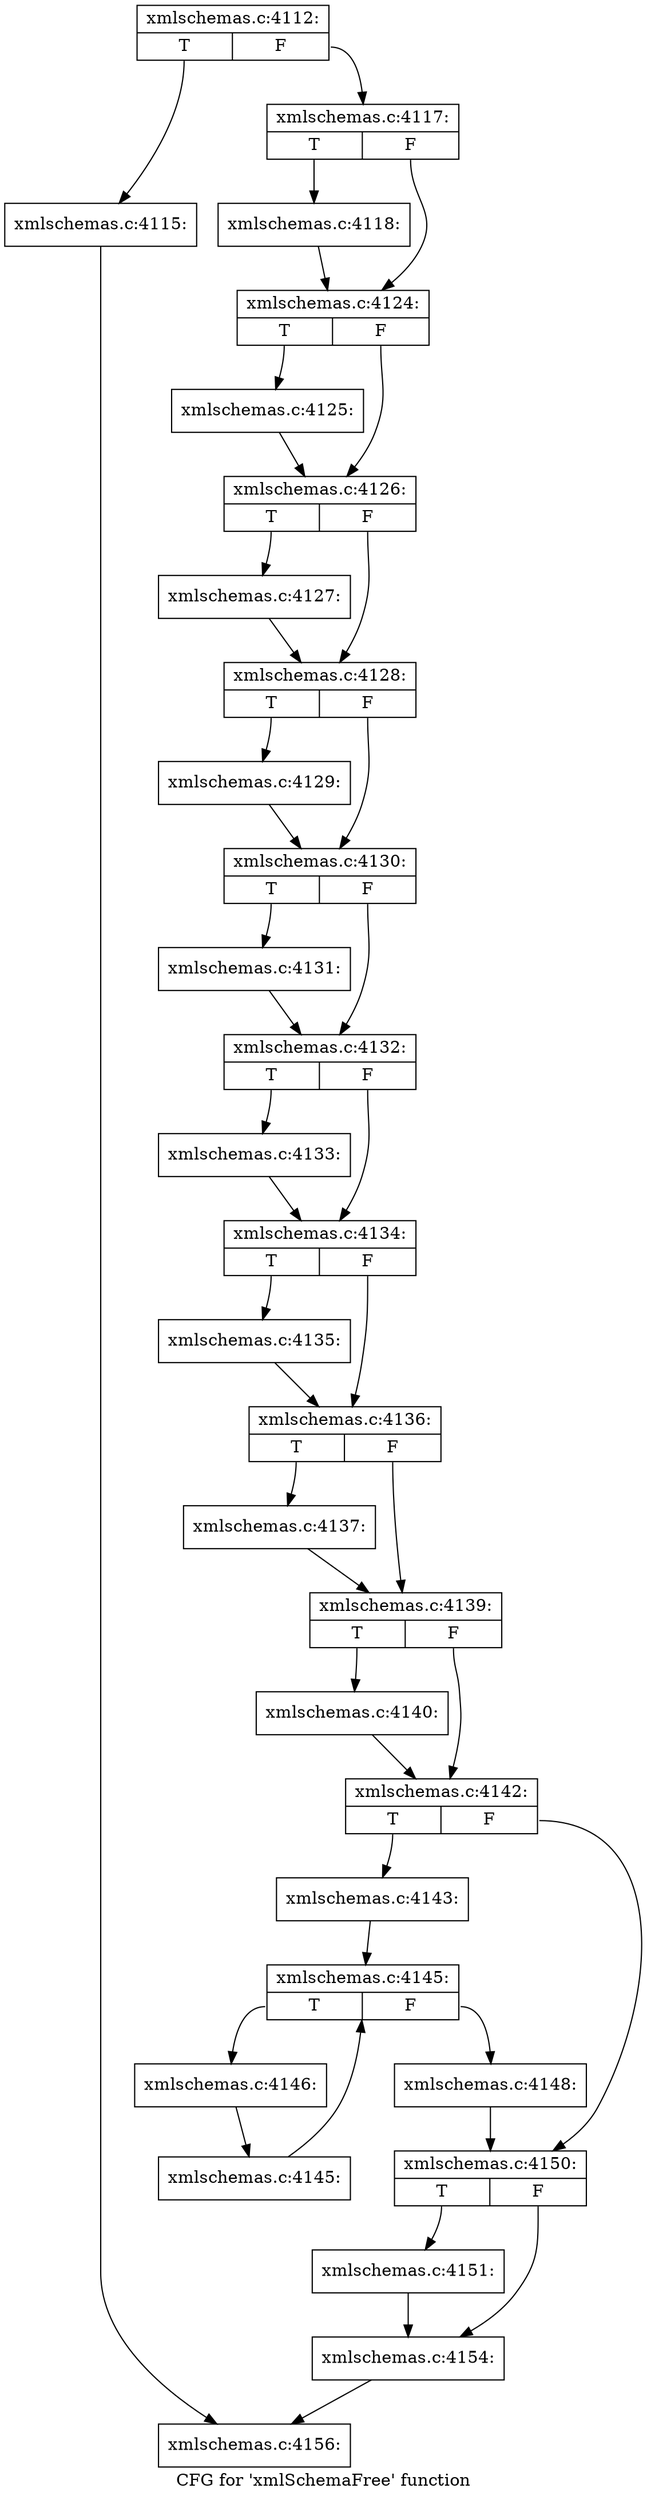 digraph "CFG for 'xmlSchemaFree' function" {
	label="CFG for 'xmlSchemaFree' function";

	Node0x4607d00 [shape=record,label="{xmlschemas.c:4112:|{<s0>T|<s1>F}}"];
	Node0x4607d00:s0 -> Node0x460b450;
	Node0x4607d00:s1 -> Node0x460b4a0;
	Node0x460b450 [shape=record,label="{xmlschemas.c:4115:}"];
	Node0x460b450 -> Node0x4607ff0;
	Node0x460b4a0 [shape=record,label="{xmlschemas.c:4117:|{<s0>T|<s1>F}}"];
	Node0x460b4a0:s0 -> Node0x460b880;
	Node0x460b4a0:s1 -> Node0x460b8d0;
	Node0x460b880 [shape=record,label="{xmlschemas.c:4118:}"];
	Node0x460b880 -> Node0x460b8d0;
	Node0x460b8d0 [shape=record,label="{xmlschemas.c:4124:|{<s0>T|<s1>F}}"];
	Node0x460b8d0:s0 -> Node0x460d480;
	Node0x460b8d0:s1 -> Node0x460d4d0;
	Node0x460d480 [shape=record,label="{xmlschemas.c:4125:}"];
	Node0x460d480 -> Node0x460d4d0;
	Node0x460d4d0 [shape=record,label="{xmlschemas.c:4126:|{<s0>T|<s1>F}}"];
	Node0x460d4d0:s0 -> Node0x460e280;
	Node0x460d4d0:s1 -> Node0x460e6a0;
	Node0x460e280 [shape=record,label="{xmlschemas.c:4127:}"];
	Node0x460e280 -> Node0x460e6a0;
	Node0x460e6a0 [shape=record,label="{xmlschemas.c:4128:|{<s0>T|<s1>F}}"];
	Node0x460e6a0:s0 -> Node0x460ebc0;
	Node0x460e6a0:s1 -> Node0x460ec10;
	Node0x460ebc0 [shape=record,label="{xmlschemas.c:4129:}"];
	Node0x460ebc0 -> Node0x460ec10;
	Node0x460ec10 [shape=record,label="{xmlschemas.c:4130:|{<s0>T|<s1>F}}"];
	Node0x460ec10:s0 -> Node0x460f310;
	Node0x460ec10:s1 -> Node0x460f360;
	Node0x460f310 [shape=record,label="{xmlschemas.c:4131:}"];
	Node0x460f310 -> Node0x460f360;
	Node0x460f360 [shape=record,label="{xmlschemas.c:4132:|{<s0>T|<s1>F}}"];
	Node0x460f360:s0 -> Node0x460fa90;
	Node0x460f360:s1 -> Node0x460fae0;
	Node0x460fa90 [shape=record,label="{xmlschemas.c:4133:}"];
	Node0x460fa90 -> Node0x460fae0;
	Node0x460fae0 [shape=record,label="{xmlschemas.c:4134:|{<s0>T|<s1>F}}"];
	Node0x460fae0:s0 -> Node0x4610210;
	Node0x460fae0:s1 -> Node0x4610260;
	Node0x4610210 [shape=record,label="{xmlschemas.c:4135:}"];
	Node0x4610210 -> Node0x4610260;
	Node0x4610260 [shape=record,label="{xmlschemas.c:4136:|{<s0>T|<s1>F}}"];
	Node0x4610260:s0 -> Node0x4610990;
	Node0x4610260:s1 -> Node0x46109e0;
	Node0x4610990 [shape=record,label="{xmlschemas.c:4137:}"];
	Node0x4610990 -> Node0x46109e0;
	Node0x46109e0 [shape=record,label="{xmlschemas.c:4139:|{<s0>T|<s1>F}}"];
	Node0x46109e0:s0 -> Node0x4611110;
	Node0x46109e0:s1 -> Node0x4611160;
	Node0x4611110 [shape=record,label="{xmlschemas.c:4140:}"];
	Node0x4611110 -> Node0x4611160;
	Node0x4611160 [shape=record,label="{xmlschemas.c:4142:|{<s0>T|<s1>F}}"];
	Node0x4611160:s0 -> Node0x4612850;
	Node0x4611160:s1 -> Node0x4612c20;
	Node0x4612850 [shape=record,label="{xmlschemas.c:4143:}"];
	Node0x4612850 -> Node0x46137e0;
	Node0x46137e0 [shape=record,label="{xmlschemas.c:4145:|{<s0>T|<s1>F}}"];
	Node0x46137e0:s0 -> Node0x4613a40;
	Node0x46137e0:s1 -> Node0x4613680;
	Node0x4613a40 [shape=record,label="{xmlschemas.c:4146:}"];
	Node0x4613a40 -> Node0x46139f0;
	Node0x46139f0 [shape=record,label="{xmlschemas.c:4145:}"];
	Node0x46139f0 -> Node0x46137e0;
	Node0x4613680 [shape=record,label="{xmlschemas.c:4148:}"];
	Node0x4613680 -> Node0x4612c20;
	Node0x4612c20 [shape=record,label="{xmlschemas.c:4150:|{<s0>T|<s1>F}}"];
	Node0x4612c20:s0 -> Node0x4615390;
	Node0x4612c20:s1 -> Node0x46153e0;
	Node0x4615390 [shape=record,label="{xmlschemas.c:4151:}"];
	Node0x4615390 -> Node0x46153e0;
	Node0x46153e0 [shape=record,label="{xmlschemas.c:4154:}"];
	Node0x46153e0 -> Node0x4607ff0;
	Node0x4607ff0 [shape=record,label="{xmlschemas.c:4156:}"];
}

